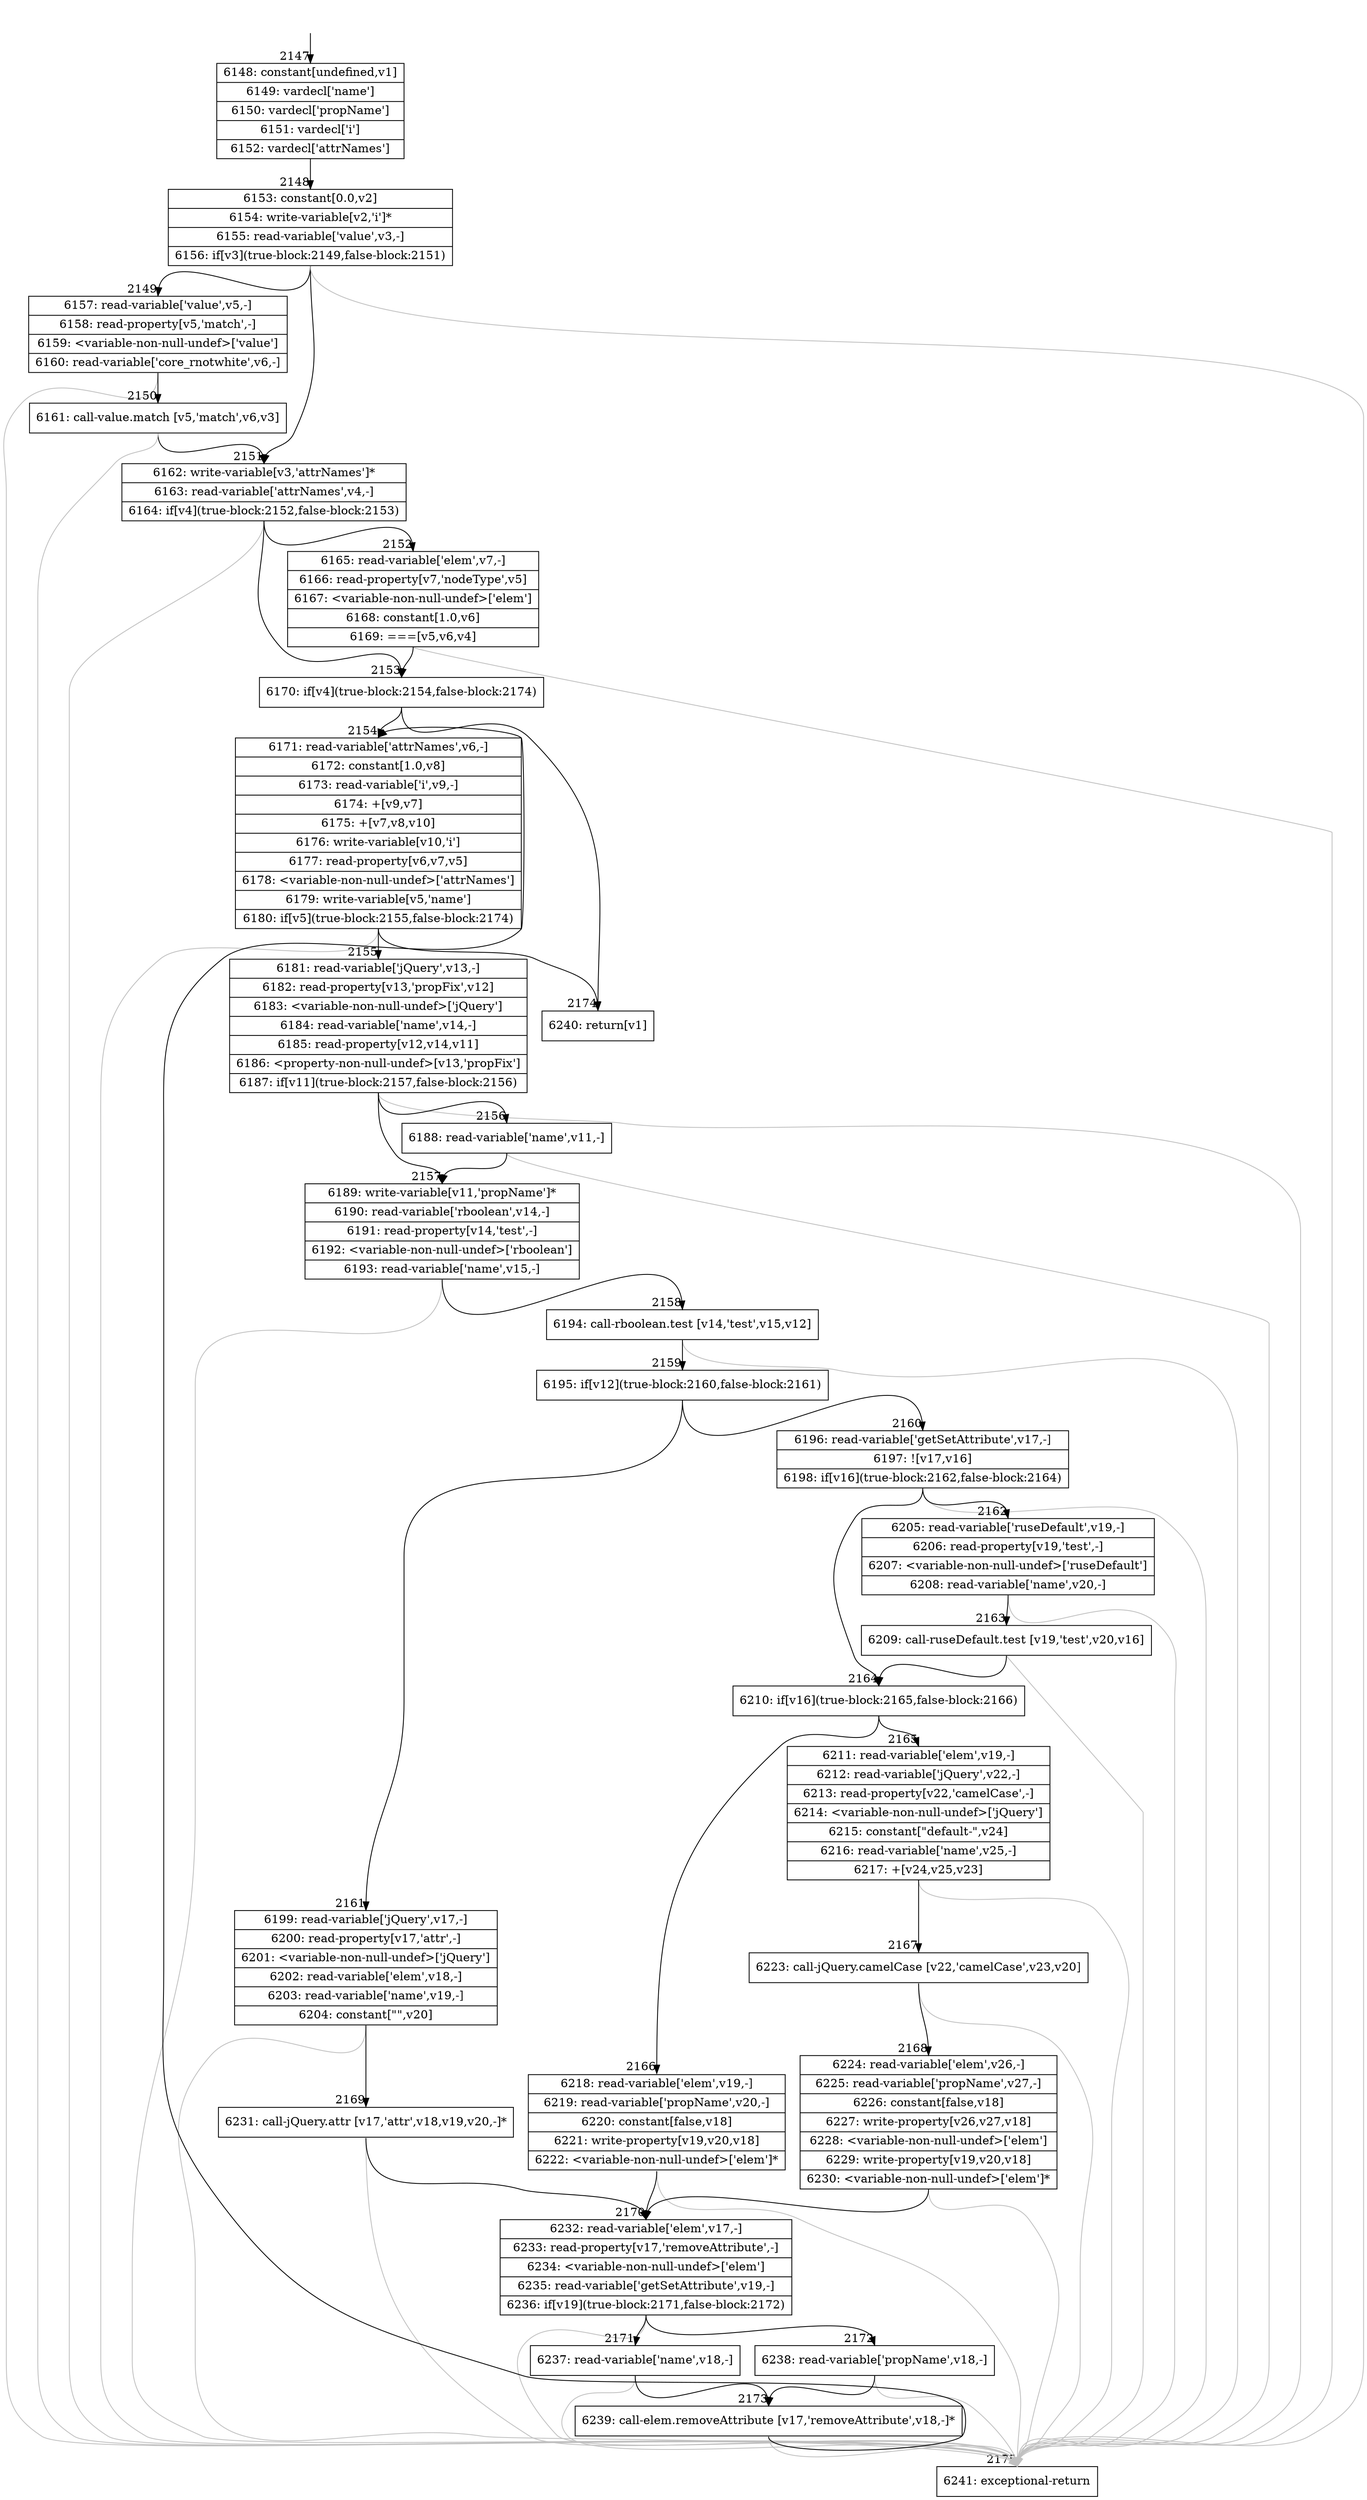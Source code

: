 digraph {
rankdir="TD"
BB_entry145[shape=none,label=""];
BB_entry145 -> BB2147 [tailport=s, headport=n, headlabel="    2147"]
BB2147 [shape=record label="{6148: constant[undefined,v1]|6149: vardecl['name']|6150: vardecl['propName']|6151: vardecl['i']|6152: vardecl['attrNames']}" ] 
BB2147 -> BB2148 [tailport=s, headport=n, headlabel="      2148"]
BB2148 [shape=record label="{6153: constant[0.0,v2]|6154: write-variable[v2,'i']*|6155: read-variable['value',v3,-]|6156: if[v3](true-block:2149,false-block:2151)}" ] 
BB2148 -> BB2151 [tailport=s, headport=n, headlabel="      2151"]
BB2148 -> BB2149 [tailport=s, headport=n, headlabel="      2149"]
BB2148 -> BB2175 [tailport=s, headport=n, color=gray, headlabel="      2175"]
BB2149 [shape=record label="{6157: read-variable['value',v5,-]|6158: read-property[v5,'match',-]|6159: \<variable-non-null-undef\>['value']|6160: read-variable['core_rnotwhite',v6,-]}" ] 
BB2149 -> BB2150 [tailport=s, headport=n, headlabel="      2150"]
BB2149 -> BB2175 [tailport=s, headport=n, color=gray]
BB2150 [shape=record label="{6161: call-value.match [v5,'match',v6,v3]}" ] 
BB2150 -> BB2151 [tailport=s, headport=n]
BB2150 -> BB2175 [tailport=s, headport=n, color=gray]
BB2151 [shape=record label="{6162: write-variable[v3,'attrNames']*|6163: read-variable['attrNames',v4,-]|6164: if[v4](true-block:2152,false-block:2153)}" ] 
BB2151 -> BB2153 [tailport=s, headport=n, headlabel="      2153"]
BB2151 -> BB2152 [tailport=s, headport=n, headlabel="      2152"]
BB2151 -> BB2175 [tailport=s, headport=n, color=gray]
BB2152 [shape=record label="{6165: read-variable['elem',v7,-]|6166: read-property[v7,'nodeType',v5]|6167: \<variable-non-null-undef\>['elem']|6168: constant[1.0,v6]|6169: ===[v5,v6,v4]}" ] 
BB2152 -> BB2153 [tailport=s, headport=n]
BB2152 -> BB2175 [tailport=s, headport=n, color=gray]
BB2153 [shape=record label="{6170: if[v4](true-block:2154,false-block:2174)}" ] 
BB2153 -> BB2154 [tailport=s, headport=n, headlabel="      2154"]
BB2153 -> BB2174 [tailport=s, headport=n, headlabel="      2174"]
BB2154 [shape=record label="{6171: read-variable['attrNames',v6,-]|6172: constant[1.0,v8]|6173: read-variable['i',v9,-]|6174: +[v9,v7]|6175: +[v7,v8,v10]|6176: write-variable[v10,'i']|6177: read-property[v6,v7,v5]|6178: \<variable-non-null-undef\>['attrNames']|6179: write-variable[v5,'name']|6180: if[v5](true-block:2155,false-block:2174)}" ] 
BB2154 -> BB2155 [tailport=s, headport=n, headlabel="      2155"]
BB2154 -> BB2174 [tailport=s, headport=n]
BB2154 -> BB2175 [tailport=s, headport=n, color=gray]
BB2155 [shape=record label="{6181: read-variable['jQuery',v13,-]|6182: read-property[v13,'propFix',v12]|6183: \<variable-non-null-undef\>['jQuery']|6184: read-variable['name',v14,-]|6185: read-property[v12,v14,v11]|6186: \<property-non-null-undef\>[v13,'propFix']|6187: if[v11](true-block:2157,false-block:2156)}" ] 
BB2155 -> BB2157 [tailport=s, headport=n, headlabel="      2157"]
BB2155 -> BB2156 [tailport=s, headport=n, headlabel="      2156"]
BB2155 -> BB2175 [tailport=s, headport=n, color=gray]
BB2156 [shape=record label="{6188: read-variable['name',v11,-]}" ] 
BB2156 -> BB2157 [tailport=s, headport=n]
BB2156 -> BB2175 [tailport=s, headport=n, color=gray]
BB2157 [shape=record label="{6189: write-variable[v11,'propName']*|6190: read-variable['rboolean',v14,-]|6191: read-property[v14,'test',-]|6192: \<variable-non-null-undef\>['rboolean']|6193: read-variable['name',v15,-]}" ] 
BB2157 -> BB2158 [tailport=s, headport=n, headlabel="      2158"]
BB2157 -> BB2175 [tailport=s, headport=n, color=gray]
BB2158 [shape=record label="{6194: call-rboolean.test [v14,'test',v15,v12]}" ] 
BB2158 -> BB2159 [tailport=s, headport=n, headlabel="      2159"]
BB2158 -> BB2175 [tailport=s, headport=n, color=gray]
BB2159 [shape=record label="{6195: if[v12](true-block:2160,false-block:2161)}" ] 
BB2159 -> BB2160 [tailport=s, headport=n, headlabel="      2160"]
BB2159 -> BB2161 [tailport=s, headport=n, headlabel="      2161"]
BB2160 [shape=record label="{6196: read-variable['getSetAttribute',v17,-]|6197: ![v17,v16]|6198: if[v16](true-block:2162,false-block:2164)}" ] 
BB2160 -> BB2164 [tailport=s, headport=n, headlabel="      2164"]
BB2160 -> BB2162 [tailport=s, headport=n, headlabel="      2162"]
BB2160 -> BB2175 [tailport=s, headport=n, color=gray]
BB2161 [shape=record label="{6199: read-variable['jQuery',v17,-]|6200: read-property[v17,'attr',-]|6201: \<variable-non-null-undef\>['jQuery']|6202: read-variable['elem',v18,-]|6203: read-variable['name',v19,-]|6204: constant[\"\",v20]}" ] 
BB2161 -> BB2169 [tailport=s, headport=n, headlabel="      2169"]
BB2161 -> BB2175 [tailport=s, headport=n, color=gray]
BB2162 [shape=record label="{6205: read-variable['ruseDefault',v19,-]|6206: read-property[v19,'test',-]|6207: \<variable-non-null-undef\>['ruseDefault']|6208: read-variable['name',v20,-]}" ] 
BB2162 -> BB2163 [tailport=s, headport=n, headlabel="      2163"]
BB2162 -> BB2175 [tailport=s, headport=n, color=gray]
BB2163 [shape=record label="{6209: call-ruseDefault.test [v19,'test',v20,v16]}" ] 
BB2163 -> BB2164 [tailport=s, headport=n]
BB2163 -> BB2175 [tailport=s, headport=n, color=gray]
BB2164 [shape=record label="{6210: if[v16](true-block:2165,false-block:2166)}" ] 
BB2164 -> BB2165 [tailport=s, headport=n, headlabel="      2165"]
BB2164 -> BB2166 [tailport=s, headport=n, headlabel="      2166"]
BB2165 [shape=record label="{6211: read-variable['elem',v19,-]|6212: read-variable['jQuery',v22,-]|6213: read-property[v22,'camelCase',-]|6214: \<variable-non-null-undef\>['jQuery']|6215: constant[\"default-\",v24]|6216: read-variable['name',v25,-]|6217: +[v24,v25,v23]}" ] 
BB2165 -> BB2167 [tailport=s, headport=n, headlabel="      2167"]
BB2165 -> BB2175 [tailport=s, headport=n, color=gray]
BB2166 [shape=record label="{6218: read-variable['elem',v19,-]|6219: read-variable['propName',v20,-]|6220: constant[false,v18]|6221: write-property[v19,v20,v18]|6222: \<variable-non-null-undef\>['elem']*}" ] 
BB2166 -> BB2170 [tailport=s, headport=n, headlabel="      2170"]
BB2166 -> BB2175 [tailport=s, headport=n, color=gray]
BB2167 [shape=record label="{6223: call-jQuery.camelCase [v22,'camelCase',v23,v20]}" ] 
BB2167 -> BB2168 [tailport=s, headport=n, headlabel="      2168"]
BB2167 -> BB2175 [tailport=s, headport=n, color=gray]
BB2168 [shape=record label="{6224: read-variable['elem',v26,-]|6225: read-variable['propName',v27,-]|6226: constant[false,v18]|6227: write-property[v26,v27,v18]|6228: \<variable-non-null-undef\>['elem']|6229: write-property[v19,v20,v18]|6230: \<variable-non-null-undef\>['elem']*}" ] 
BB2168 -> BB2170 [tailport=s, headport=n]
BB2168 -> BB2175 [tailport=s, headport=n, color=gray]
BB2169 [shape=record label="{6231: call-jQuery.attr [v17,'attr',v18,v19,v20,-]*}" ] 
BB2169 -> BB2170 [tailport=s, headport=n]
BB2169 -> BB2175 [tailport=s, headport=n, color=gray]
BB2170 [shape=record label="{6232: read-variable['elem',v17,-]|6233: read-property[v17,'removeAttribute',-]|6234: \<variable-non-null-undef\>['elem']|6235: read-variable['getSetAttribute',v19,-]|6236: if[v19](true-block:2171,false-block:2172)}" ] 
BB2170 -> BB2171 [tailport=s, headport=n, headlabel="      2171"]
BB2170 -> BB2172 [tailport=s, headport=n, headlabel="      2172"]
BB2170 -> BB2175 [tailport=s, headport=n, color=gray]
BB2171 [shape=record label="{6237: read-variable['name',v18,-]}" ] 
BB2171 -> BB2173 [tailport=s, headport=n, headlabel="      2173"]
BB2171 -> BB2175 [tailport=s, headport=n, color=gray]
BB2172 [shape=record label="{6238: read-variable['propName',v18,-]}" ] 
BB2172 -> BB2173 [tailport=s, headport=n]
BB2172 -> BB2175 [tailport=s, headport=n, color=gray]
BB2173 [shape=record label="{6239: call-elem.removeAttribute [v17,'removeAttribute',v18,-]*}" ] 
BB2173 -> BB2154 [tailport=s, headport=n]
BB2173 -> BB2175 [tailport=s, headport=n, color=gray]
BB2174 [shape=record label="{6240: return[v1]}" ] 
BB2175 [shape=record label="{6241: exceptional-return}" ] 
}
